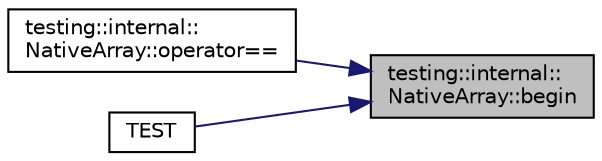 digraph "testing::internal::NativeArray::begin"
{
 // LATEX_PDF_SIZE
  bgcolor="transparent";
  edge [fontname="Helvetica",fontsize="10",labelfontname="Helvetica",labelfontsize="10"];
  node [fontname="Helvetica",fontsize="10",shape=record];
  rankdir="RL";
  Node1 [label="testing::internal::\lNativeArray::begin",height=0.2,width=0.4,color="black", fillcolor="grey75", style="filled", fontcolor="black",tooltip=" "];
  Node1 -> Node2 [dir="back",color="midnightblue",fontsize="10",style="solid",fontname="Helvetica"];
  Node2 [label="testing::internal::\lNativeArray::operator==",height=0.2,width=0.4,color="black",URL="$classtesting_1_1internal_1_1NativeArray.html#a81b90f5739ed812610e68dc34c9e3850",tooltip=" "];
  Node1 -> Node3 [dir="back",color="midnightblue",fontsize="10",style="solid",fontname="Helvetica"];
  Node3 [label="TEST",height=0.2,width=0.4,color="black",URL="$gtest__unittest_8cc.html#acba0839db5cf02cdbd658b9fb810066b",tooltip=" "];
}
